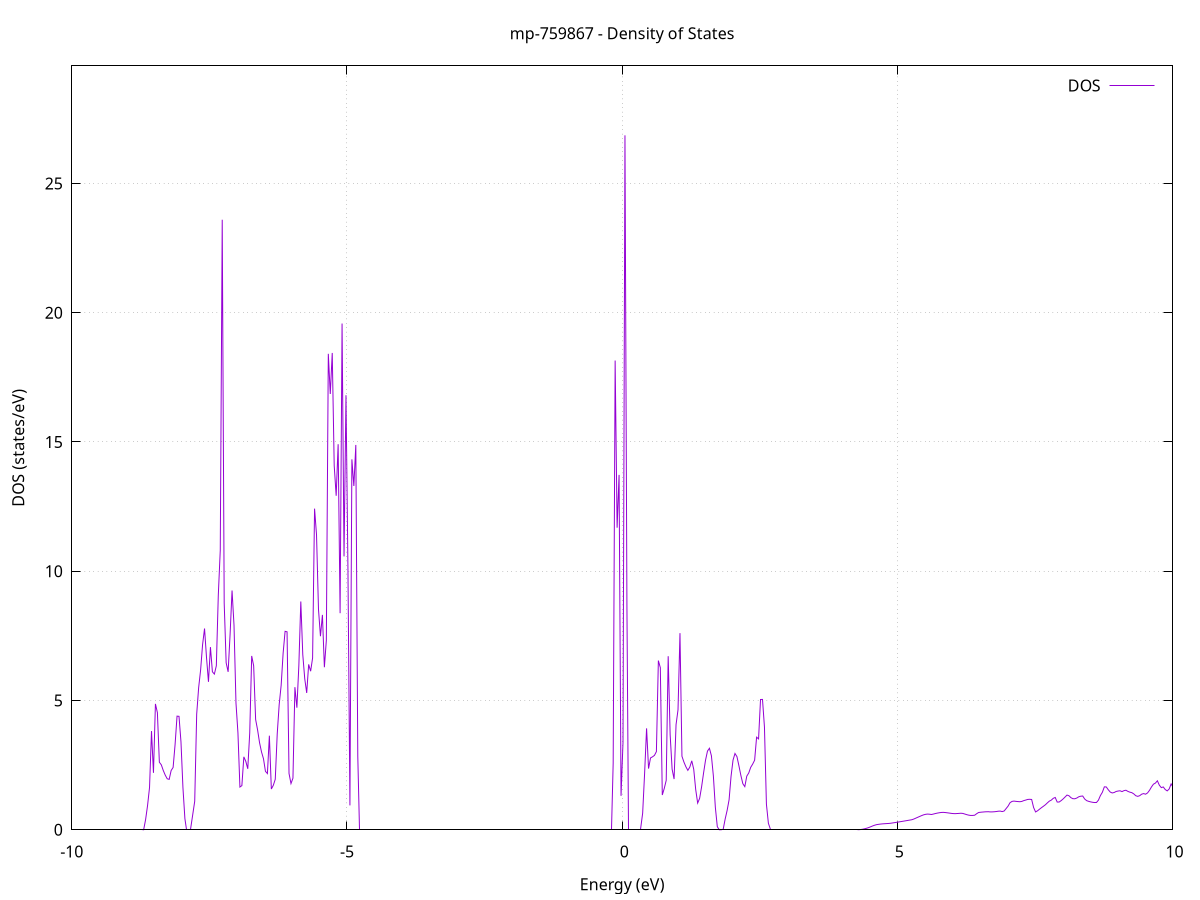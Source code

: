 set title 'mp-759867 - Density of States'
set xlabel 'Energy (eV)'
set ylabel 'DOS (states/eV)'
set grid
set xrange [-10:10]
set yrange [0:29.549]
set xzeroaxis lt -1
set terminal png size 800,600
set output 'mp-759867_dos_gnuplot.png'
plot '-' using 1:2 with lines title 'DOS'
-46.105100 0.000000
-46.069400 0.000000
-46.033700 0.000000
-45.998000 0.000000
-45.962300 0.000000
-45.926600 0.000000
-45.890900 0.000000
-45.855200 0.000000
-45.819500 0.000000
-45.783800 0.000000
-45.748100 0.000000
-45.712400 0.000000
-45.676700 0.000000
-45.641000 0.000000
-45.605300 0.000000
-45.569600 0.000000
-45.533900 0.000000
-45.498200 0.000000
-45.462500 0.000000
-45.426800 0.000000
-45.391100 0.000000
-45.355400 0.000000
-45.319800 0.000000
-45.284100 0.000000
-45.248400 0.000000
-45.212700 0.000000
-45.177000 0.000000
-45.141300 0.000000
-45.105600 0.000000
-45.069900 0.000000
-45.034200 0.000000
-44.998500 0.000000
-44.962800 0.000000
-44.927100 0.000000
-44.891400 0.000000
-44.855700 0.000000
-44.820000 0.000000
-44.784300 0.000000
-44.748600 0.000000
-44.712900 0.000000
-44.677200 0.000000
-44.641500 0.000000
-44.605800 0.000000
-44.570100 0.000000
-44.534400 0.000000
-44.498700 0.000000
-44.463000 0.000000
-44.427300 0.000000
-44.391600 0.000000
-44.355900 0.000000
-44.320200 0.000000
-44.284500 0.000000
-44.248800 0.000000
-44.213100 0.000000
-44.177400 0.000000
-44.141700 0.000000
-44.106100 0.000000
-44.070400 0.000000
-44.034700 0.000000
-43.999000 0.000000
-43.963300 0.000000
-43.927600 0.000000
-43.891900 0.000000
-43.856200 0.000000
-43.820500 0.000000
-43.784800 0.000000
-43.749100 0.000000
-43.713400 0.000000
-43.677700 0.000000
-43.642000 0.000000
-43.606300 0.000000
-43.570600 0.000000
-43.534900 0.000000
-43.499200 0.000000
-43.463500 0.000000
-43.427800 0.000000
-43.392100 0.000000
-43.356400 0.000000
-43.320700 0.000000
-43.285000 0.000000
-43.249300 0.000000
-43.213600 0.000000
-43.177900 0.000000
-43.142200 0.000000
-43.106500 0.000000
-43.070800 0.000000
-43.035100 0.000000
-42.999400 0.000000
-42.963700 0.000000
-42.928000 0.000000
-42.892300 0.000000
-42.856700 0.000000
-42.821000 0.000000
-42.785300 0.000000
-42.749600 0.000000
-42.713900 0.000000
-42.678200 0.000000
-42.642500 0.000000
-42.606800 0.000000
-42.571100 0.000000
-42.535400 0.000000
-42.499700 0.000000
-42.464000 0.000000
-42.428300 0.000000
-42.392600 0.000000
-42.356900 0.000000
-42.321200 0.000000
-42.285500 0.000000
-42.249800 0.000000
-42.214100 0.000000
-42.178400 0.000000
-42.142700 0.000000
-42.107000 0.000000
-42.071300 0.000000
-42.035600 0.000000
-41.999900 0.000000
-41.964200 0.000000
-41.928500 0.000000
-41.892800 0.000000
-41.857100 0.000000
-41.821400 0.000000
-41.785700 0.000000
-41.750000 0.000000
-41.714300 0.000000
-41.678600 0.000000
-41.642900 0.000000
-41.607300 0.000000
-41.571600 0.000000
-41.535900 0.000000
-41.500200 0.000000
-41.464500 0.000000
-41.428800 0.000000
-41.393100 0.000000
-41.357400 0.000000
-41.321700 0.000000
-41.286000 0.000000
-41.250300 0.000000
-41.214600 0.000000
-41.178900 0.000000
-41.143200 0.000000
-41.107500 0.000000
-41.071800 75.679500
-41.036100 0.000000
-41.000400 0.000000
-40.964700 0.000000
-40.929000 0.000000
-40.893300 0.000000
-40.857600 0.000000
-40.821900 0.000000
-40.786200 0.000000
-40.750500 0.000000
-40.714800 0.000000
-40.679100 0.000000
-40.643400 0.000000
-40.607700 0.000000
-40.572000 0.000000
-40.536300 0.000000
-40.500600 0.000000
-40.464900 0.000000
-40.429200 0.000000
-40.393500 0.000000
-40.357900 0.000000
-40.322200 0.000000
-40.286500 0.000000
-40.250800 0.000000
-40.215100 0.000000
-40.179400 0.000000
-40.143700 0.000000
-40.108000 0.000000
-40.072300 0.000000
-40.036600 0.000000
-40.000900 0.000000
-39.965200 0.000000
-39.929500 0.000000
-39.893800 0.000000
-39.858100 0.000000
-39.822400 0.000000
-39.786700 0.000000
-39.751000 0.000000
-39.715300 0.000000
-39.679600 0.000000
-39.643900 0.000000
-39.608200 0.000000
-39.572500 0.000000
-39.536800 0.000000
-39.501100 0.000000
-39.465400 0.000000
-39.429700 0.000000
-39.394000 0.000000
-39.358300 0.000000
-39.322600 0.000000
-39.286900 0.000000
-39.251200 0.000000
-39.215500 0.000000
-39.179800 0.000000
-39.144100 0.000000
-39.108500 0.000000
-39.072800 0.000000
-39.037100 0.000000
-39.001400 0.000000
-38.965700 0.000000
-38.930000 0.000000
-38.894300 0.000000
-38.858600 0.000000
-38.822900 0.000000
-38.787200 0.000000
-38.751500 0.000000
-38.715800 0.000000
-38.680100 0.000000
-38.644400 0.000000
-38.608700 0.000000
-38.573000 0.000000
-38.537300 0.000000
-38.501600 0.000000
-38.465900 0.000000
-38.430200 0.000000
-38.394500 0.000000
-38.358800 0.000000
-38.323100 0.000000
-38.287400 0.000000
-38.251700 0.000000
-38.216000 0.000000
-38.180300 0.000000
-38.144600 0.000000
-38.108900 0.000000
-38.073200 0.000000
-38.037500 0.000000
-38.001800 0.000000
-37.966100 0.000000
-37.930400 0.000000
-37.894700 0.000000
-37.859100 0.000000
-37.823400 0.000000
-37.787700 0.000000
-37.752000 0.000000
-37.716300 0.000000
-37.680600 0.000000
-37.644900 0.000000
-37.609200 0.000000
-37.573500 0.000000
-37.537800 0.000000
-37.502100 0.000000
-37.466400 0.000000
-37.430700 0.000000
-37.395000 0.000000
-37.359300 0.000000
-37.323600 0.000000
-37.287900 0.000000
-37.252200 0.000000
-37.216500 0.000000
-37.180800 0.000000
-37.145100 0.000000
-37.109400 0.000000
-37.073700 0.000000
-37.038000 0.000000
-37.002300 0.000000
-36.966600 0.000000
-36.930900 0.000000
-36.895200 0.000000
-36.859500 0.000000
-36.823800 0.000000
-36.788100 0.000000
-36.752400 0.000000
-36.716700 0.000000
-36.681000 0.000000
-36.645300 0.000000
-36.609700 0.000000
-36.574000 0.000000
-36.538300 0.000000
-36.502600 0.000000
-36.466900 0.000000
-36.431200 0.000000
-36.395500 0.000000
-36.359800 0.000000
-36.324100 0.000000
-36.288400 0.000000
-36.252700 0.000000
-36.217000 0.000000
-36.181300 0.000000
-36.145600 0.000000
-36.109900 0.000000
-36.074200 0.000000
-36.038500 0.000000
-36.002800 0.000000
-35.967100 0.000000
-35.931400 0.000000
-35.895700 0.000000
-35.860000 0.000000
-35.824300 0.000000
-35.788600 0.000000
-35.752900 0.000000
-35.717200 0.000000
-35.681500 0.000000
-35.645800 0.000000
-35.610100 0.000000
-35.574400 0.000000
-35.538700 0.000000
-35.503000 0.000000
-35.467300 0.000000
-35.431600 0.000000
-35.396000 0.000000
-35.360300 0.000000
-35.324600 0.000000
-35.288900 0.000000
-35.253200 0.000000
-35.217500 0.000000
-35.181800 0.000000
-35.146100 0.000000
-35.110400 0.000000
-35.074700 0.000000
-35.039000 0.000000
-35.003300 0.000000
-34.967600 0.000000
-34.931900 0.000000
-34.896200 0.000000
-34.860500 0.000000
-34.824800 0.000000
-34.789100 0.000000
-34.753400 0.000000
-34.717700 0.000000
-34.682000 0.000000
-34.646300 0.000000
-34.610600 0.000000
-34.574900 0.000000
-34.539200 0.000000
-34.503500 0.000000
-34.467800 0.000000
-34.432100 0.000000
-34.396400 0.000000
-34.360700 0.000000
-34.325000 0.000000
-34.289300 0.000000
-34.253600 0.000000
-34.217900 0.000000
-34.182200 0.000000
-34.146600 0.000000
-34.110900 0.000000
-34.075200 0.000000
-34.039500 0.000000
-34.003800 0.000000
-33.968100 0.000000
-33.932400 0.000000
-33.896700 0.000000
-33.861000 0.000000
-33.825300 0.000000
-33.789600 0.000000
-33.753900 0.000000
-33.718200 0.000000
-33.682500 0.000000
-33.646800 0.000000
-33.611100 0.000000
-33.575400 0.000000
-33.539700 0.000000
-33.504000 0.000000
-33.468300 0.000000
-33.432600 0.000000
-33.396900 0.000000
-33.361200 0.000000
-33.325500 0.000000
-33.289800 0.000000
-33.254100 0.000000
-33.218400 0.000000
-33.182700 0.000000
-33.147000 0.000000
-33.111300 0.000000
-33.075600 0.000000
-33.039900 0.000000
-33.004200 0.000000
-32.968500 0.000000
-32.932800 0.000000
-32.897200 0.000000
-32.861500 0.000000
-32.825800 0.000000
-32.790100 0.000000
-32.754400 0.000000
-32.718700 0.000000
-32.683000 0.000000
-32.647300 0.000000
-32.611600 0.000000
-32.575900 0.000000
-32.540200 0.000000
-32.504500 0.000000
-32.468800 0.000000
-32.433100 0.000000
-32.397400 0.000000
-32.361700 0.000000
-32.326000 0.000000
-32.290300 0.000000
-32.254600 0.000000
-32.218900 0.000000
-32.183200 0.000000
-32.147500 0.000000
-32.111800 0.000000
-32.076100 0.000000
-32.040400 0.000000
-32.004700 0.000000
-31.969000 0.000000
-31.933300 0.000000
-31.897600 0.000000
-31.861900 0.000000
-31.826200 0.000000
-31.790500 0.000000
-31.754800 0.000000
-31.719100 0.000000
-31.683400 0.000000
-31.647800 0.000000
-31.612100 0.000000
-31.576400 0.000000
-31.540700 0.000000
-31.505000 0.000000
-31.469300 0.000000
-31.433600 0.000000
-31.397900 0.000000
-31.362200 0.000000
-31.326500 0.000000
-31.290800 0.000000
-31.255100 0.000000
-31.219400 0.000000
-31.183700 0.000000
-31.148000 0.000000
-31.112300 0.000000
-31.076600 0.000000
-31.040900 0.000000
-31.005200 0.000000
-30.969500 0.000000
-30.933800 0.000000
-30.898100 0.000000
-30.862400 0.000000
-30.826700 0.000000
-30.791000 0.000000
-30.755300 0.000000
-30.719600 0.000000
-30.683900 0.000000
-30.648200 0.000000
-30.612500 0.000000
-30.576800 0.000000
-30.541100 0.000000
-30.505400 0.000000
-30.469700 0.000000
-30.434000 0.000000
-30.398400 0.000000
-30.362700 0.000000
-30.327000 0.000000
-30.291300 0.000000
-30.255600 0.000000
-30.219900 0.000000
-30.184200 0.000000
-30.148500 0.000000
-30.112800 0.000000
-30.077100 0.000000
-30.041400 0.000000
-30.005700 0.000000
-29.970000 0.000000
-29.934300 0.000000
-29.898600 0.000000
-29.862900 0.000000
-29.827200 0.000000
-29.791500 0.000000
-29.755800 0.000000
-29.720100 0.000000
-29.684400 0.000000
-29.648700 0.000000
-29.613000 0.000000
-29.577300 0.000000
-29.541600 0.000000
-29.505900 0.000000
-29.470200 0.000000
-29.434500 0.000000
-29.398800 0.000000
-29.363100 0.000000
-29.327400 0.000000
-29.291700 0.000000
-29.256000 0.000000
-29.220300 0.000000
-29.184600 0.000000
-29.149000 0.000000
-29.113300 0.000000
-29.077600 0.000000
-29.041900 0.000000
-29.006200 0.000000
-28.970500 0.000000
-28.934800 0.000000
-28.899100 0.000000
-28.863400 0.000000
-28.827700 0.000000
-28.792000 0.000000
-28.756300 0.000000
-28.720600 0.000000
-28.684900 0.000000
-28.649200 0.000000
-28.613500 0.000000
-28.577800 0.000000
-28.542100 0.000000
-28.506400 0.000000
-28.470700 0.000000
-28.435000 0.000000
-28.399300 0.000000
-28.363600 0.000000
-28.327900 0.000000
-28.292200 0.000000
-28.256500 0.000000
-28.220800 0.000000
-28.185100 0.000000
-28.149400 0.000000
-28.113700 0.000000
-28.078000 0.000000
-28.042300 0.000000
-28.006600 0.000000
-27.970900 0.000000
-27.935200 0.000000
-27.899600 0.000000
-27.863900 0.000000
-27.828200 0.000000
-27.792500 0.000000
-27.756800 0.000000
-27.721100 0.000000
-27.685400 0.000000
-27.649700 0.000000
-27.614000 0.000000
-27.578300 0.000000
-27.542600 0.000000
-27.506900 0.000000
-27.471200 0.000000
-27.435500 0.000000
-27.399800 0.000000
-27.364100 0.000000
-27.328400 0.000000
-27.292700 0.000000
-27.257000 0.000000
-27.221300 0.000000
-27.185600 0.000000
-27.149900 0.000000
-27.114200 0.000000
-27.078500 0.000000
-27.042800 0.000000
-27.007100 0.000000
-26.971400 0.000000
-26.935700 0.000000
-26.900000 0.000000
-26.864300 0.000000
-26.828600 0.000000
-26.792900 0.000000
-26.757200 0.000000
-26.721500 0.000000
-26.685900 0.000000
-26.650200 0.000000
-26.614500 0.000000
-26.578800 0.000000
-26.543100 0.000000
-26.507400 0.000000
-26.471700 0.000000
-26.436000 0.000000
-26.400300 0.000000
-26.364600 0.000000
-26.328900 0.000000
-26.293200 0.000000
-26.257500 0.000000
-26.221800 0.000000
-26.186100 0.000000
-26.150400 0.000000
-26.114700 0.000000
-26.079000 0.000000
-26.043300 0.000000
-26.007600 0.000000
-25.971900 0.000000
-25.936200 0.000000
-25.900500 0.000000
-25.864800 0.000000
-25.829100 0.000000
-25.793400 0.000000
-25.757700 0.000000
-25.722000 0.000000
-25.686300 0.000000
-25.650600 0.000000
-25.614900 0.000000
-25.579200 0.000000
-25.543500 0.000000
-25.507800 0.000000
-25.472100 0.000000
-25.436500 0.000000
-25.400800 0.000000
-25.365100 0.000000
-25.329400 0.000000
-25.293700 0.000000
-25.258000 0.169900
-25.222300 2.687400
-25.186600 3.166200
-25.150900 3.123900
-25.115200 3.929300
-25.079500 9.748700
-25.043800 12.872300
-25.008100 0.000000
-24.972400 3.630800
-24.936700 5.435300
-24.901000 3.663900
-24.865300 3.152200
-24.829600 2.715500
-24.793900 5.820400
-24.758200 0.316500
-24.722500 17.811100
-24.686800 18.142400
-24.651100 28.222800
-24.615400 3.215300
-24.579700 26.381300
-24.544000 0.000000
-24.508300 0.000000
-24.472600 0.000000
-24.436900 0.000000
-24.401200 0.000000
-24.365500 0.000000
-24.329800 0.000000
-24.294100 0.000000
-24.258400 0.000000
-24.222700 0.000000
-24.187100 0.000000
-24.151400 0.000000
-24.115700 8.379800
-24.080000 15.981100
-24.044300 29.181400
-24.008600 0.000000
-23.972900 0.000000
-23.937200 0.000000
-23.901500 0.000000
-23.865800 0.000000
-23.830100 0.000000
-23.794400 0.000000
-23.758700 0.000000
-23.723000 0.000000
-23.687300 0.000000
-23.651600 0.000000
-23.615900 0.000000
-23.580200 0.000000
-23.544500 0.000000
-23.508800 0.000000
-23.473100 0.000000
-23.437400 0.000000
-23.401700 0.000000
-23.366000 0.000000
-23.330300 0.000000
-23.294600 0.000000
-23.258900 0.000000
-23.223200 0.000000
-23.187500 0.000000
-23.151800 0.000000
-23.116100 0.000000
-23.080400 0.000000
-23.044700 0.000000
-23.009000 0.000000
-22.973300 0.000000
-22.937700 0.000000
-22.902000 0.000000
-22.866300 0.000000
-22.830600 0.000000
-22.794900 0.000000
-22.759200 0.000000
-22.723500 0.000000
-22.687800 0.000000
-22.652100 0.000000
-22.616400 0.000000
-22.580700 0.000000
-22.545000 0.000000
-22.509300 0.000000
-22.473600 0.000000
-22.437900 0.000000
-22.402200 0.000000
-22.366500 0.000000
-22.330800 0.000000
-22.295100 0.000000
-22.259400 0.000000
-22.223700 0.000000
-22.188000 0.000000
-22.152300 0.000000
-22.116600 0.000000
-22.080900 0.000000
-22.045200 0.000000
-22.009500 0.000000
-21.973800 0.000000
-21.938100 0.000000
-21.902400 0.000000
-21.866700 0.000000
-21.831000 0.000000
-21.795300 0.000000
-21.759600 0.000000
-21.723900 0.000000
-21.688300 0.000000
-21.652600 0.000000
-21.616900 0.000000
-21.581200 0.000000
-21.545500 0.000000
-21.509800 0.000000
-21.474100 0.000000
-21.438400 0.000000
-21.402700 0.000000
-21.367000 0.000000
-21.331300 0.000000
-21.295600 0.000000
-21.259900 0.000000
-21.224200 0.000000
-21.188500 0.000000
-21.152800 0.000000
-21.117100 0.000000
-21.081400 0.000000
-21.045700 0.000000
-21.010000 0.000000
-20.974300 0.000000
-20.938600 0.000000
-20.902900 0.000000
-20.867200 0.000000
-20.831500 0.000000
-20.795800 0.000000
-20.760100 0.000000
-20.724400 0.000000
-20.688700 0.000000
-20.653000 0.000000
-20.617300 0.000000
-20.581600 0.000000
-20.545900 0.000000
-20.510200 0.000000
-20.474500 0.000000
-20.438900 0.000000
-20.403200 0.000000
-20.367500 0.000000
-20.331800 0.000000
-20.296100 0.000000
-20.260400 0.000000
-20.224700 0.000000
-20.189000 0.000000
-20.153300 0.000000
-20.117600 0.000000
-20.081900 0.000000
-20.046200 0.000000
-20.010500 0.000000
-19.974800 0.000000
-19.939100 0.000000
-19.903400 0.000000
-19.867700 0.000000
-19.832000 0.000000
-19.796300 0.000000
-19.760600 0.000000
-19.724900 0.000000
-19.689200 0.000000
-19.653500 0.000000
-19.617800 0.000000
-19.582100 0.000000
-19.546400 0.000000
-19.510700 0.000000
-19.475000 0.000000
-19.439300 0.000000
-19.403600 0.000000
-19.367900 0.000000
-19.332200 0.000000
-19.296500 0.000000
-19.260800 0.000000
-19.225100 0.000000
-19.189500 0.000000
-19.153800 0.000000
-19.118100 0.000000
-19.082400 0.000000
-19.046700 0.000000
-19.011000 0.000000
-18.975300 0.000000
-18.939600 0.000000
-18.903900 0.000000
-18.868200 0.000000
-18.832500 0.000000
-18.796800 0.000000
-18.761100 0.000000
-18.725400 0.000000
-18.689700 0.000000
-18.654000 0.000000
-18.618300 0.000000
-18.582600 0.000000
-18.546900 0.000000
-18.511200 0.000000
-18.475500 0.000000
-18.439800 0.000000
-18.404100 0.000000
-18.368400 0.000000
-18.332700 0.000000
-18.297000 0.000000
-18.261300 0.000000
-18.225600 0.000000
-18.189900 0.000000
-18.154200 0.000000
-18.118500 0.000000
-18.082800 0.000000
-18.047100 0.000000
-18.011400 0.000000
-17.975800 0.000000
-17.940100 0.000000
-17.904400 0.000000
-17.868700 0.000000
-17.833000 0.000000
-17.797300 0.000000
-17.761600 0.000000
-17.725900 0.000000
-17.690200 0.000000
-17.654500 0.000000
-17.618800 0.000000
-17.583100 0.000000
-17.547400 0.000000
-17.511700 0.000000
-17.476000 0.000000
-17.440300 0.000000
-17.404600 0.000000
-17.368900 0.000000
-17.333200 0.000000
-17.297500 0.000000
-17.261800 0.000000
-17.226100 0.000000
-17.190400 0.000000
-17.154700 0.000000
-17.119000 0.000000
-17.083300 0.000000
-17.047600 0.000000
-17.011900 0.000000
-16.976200 0.000000
-16.940500 0.000000
-16.904800 0.000000
-16.869100 0.000000
-16.833400 0.000000
-16.797700 0.000000
-16.762000 0.000000
-16.726400 0.000000
-16.690700 0.000000
-16.655000 0.000000
-16.619300 0.000000
-16.583600 0.000000
-16.547900 0.000000
-16.512200 0.000000
-16.476500 0.000000
-16.440800 0.000000
-16.405100 0.000000
-16.369400 0.000000
-16.333700 0.000000
-16.298000 0.000000
-16.262300 0.000000
-16.226600 0.000000
-16.190900 0.000000
-16.155200 0.000000
-16.119500 0.000000
-16.083800 0.000000
-16.048100 0.000000
-16.012400 0.000000
-15.976700 0.000000
-15.941000 0.000000
-15.905300 0.000000
-15.869600 0.000000
-15.833900 0.000000
-15.798200 0.000000
-15.762500 0.000000
-15.726800 0.000000
-15.691100 0.000000
-15.655400 0.000000
-15.619700 0.000000
-15.584000 0.000000
-15.548300 0.000000
-15.512600 0.000000
-15.477000 0.000000
-15.441300 0.000000
-15.405600 0.000000
-15.369900 0.000000
-15.334200 0.000000
-15.298500 0.000000
-15.262800 0.000000
-15.227100 0.000000
-15.191400 0.000000
-15.155700 0.000000
-15.120000 0.000000
-15.084300 0.000000
-15.048600 0.000000
-15.012900 0.000000
-14.977200 0.000000
-14.941500 0.000000
-14.905800 0.000000
-14.870100 0.000000
-14.834400 0.000000
-14.798700 0.000000
-14.763000 0.000000
-14.727300 0.000000
-14.691600 0.000000
-14.655900 0.000000
-14.620200 0.000000
-14.584500 0.000000
-14.548800 0.000000
-14.513100 0.000000
-14.477400 0.000000
-14.441700 0.000000
-14.406000 0.000000
-14.370300 0.000000
-14.334600 0.000000
-14.298900 0.000000
-14.263200 0.000000
-14.227600 0.000000
-14.191900 0.000000
-14.156200 0.000000
-14.120500 0.000000
-14.084800 0.000000
-14.049100 0.000000
-14.013400 0.000000
-13.977700 0.000000
-13.942000 0.000000
-13.906300 0.000000
-13.870600 0.000000
-13.834900 0.000000
-13.799200 0.000000
-13.763500 0.000000
-13.727800 0.000000
-13.692100 0.000000
-13.656400 0.000000
-13.620700 0.000000
-13.585000 0.000000
-13.549300 0.000000
-13.513600 0.000000
-13.477900 0.000000
-13.442200 0.000000
-13.406500 0.000000
-13.370800 0.000000
-13.335100 0.000000
-13.299400 0.000000
-13.263700 0.000000
-13.228000 0.000000
-13.192300 0.000000
-13.156600 0.000000
-13.120900 0.000000
-13.085200 0.000000
-13.049500 0.000000
-13.013800 0.000000
-12.978200 0.000000
-12.942500 0.000000
-12.906800 0.000000
-12.871100 0.000000
-12.835400 0.000000
-12.799700 0.000000
-12.764000 0.000000
-12.728300 0.000000
-12.692600 0.000000
-12.656900 0.000000
-12.621200 0.000000
-12.585500 0.000000
-12.549800 0.000000
-12.514100 0.000000
-12.478400 0.000000
-12.442700 0.000000
-12.407000 0.000000
-12.371300 0.000000
-12.335600 0.000000
-12.299900 0.000000
-12.264200 0.000000
-12.228500 0.000000
-12.192800 0.000000
-12.157100 0.000000
-12.121400 0.000000
-12.085700 0.000000
-12.050000 0.000000
-12.014300 0.000000
-11.978600 0.000000
-11.942900 0.000000
-11.907200 0.000000
-11.871500 0.000000
-11.835800 0.000000
-11.800100 0.000000
-11.764400 0.000000
-11.728800 0.000000
-11.693100 0.000000
-11.657400 0.000000
-11.621700 0.000000
-11.586000 0.000000
-11.550300 0.000000
-11.514600 0.000000
-11.478900 0.000000
-11.443200 0.000000
-11.407500 0.000000
-11.371800 0.000000
-11.336100 0.000000
-11.300400 0.000000
-11.264700 0.000000
-11.229000 0.000000
-11.193300 0.000000
-11.157600 0.000000
-11.121900 0.000000
-11.086200 0.000000
-11.050500 0.000000
-11.014800 0.000000
-10.979100 0.000000
-10.943400 0.000000
-10.907700 0.000000
-10.872000 0.000000
-10.836300 0.000000
-10.800600 0.000000
-10.764900 0.000000
-10.729200 0.000000
-10.693500 0.000000
-10.657800 0.000000
-10.622100 0.000000
-10.586400 0.000000
-10.550700 0.000000
-10.515000 0.000000
-10.479400 0.000000
-10.443700 0.000000
-10.408000 0.000000
-10.372300 0.000000
-10.336600 0.000000
-10.300900 0.000000
-10.265200 0.000000
-10.229500 0.000000
-10.193800 0.000000
-10.158100 0.000000
-10.122400 0.000000
-10.086700 0.000000
-10.051000 0.000000
-10.015300 0.000000
-9.979600 0.000000
-9.943900 0.000000
-9.908200 0.000000
-9.872500 0.000000
-9.836800 0.000000
-9.801100 0.000000
-9.765400 0.000000
-9.729700 0.000000
-9.694000 0.000000
-9.658300 0.000000
-9.622600 0.000000
-9.586900 0.000000
-9.551200 0.000000
-9.515500 0.000000
-9.479800 0.000000
-9.444100 0.000000
-9.408400 0.000000
-9.372700 0.000000
-9.337000 0.000000
-9.301300 0.000000
-9.265600 0.000000
-9.230000 0.000000
-9.194300 0.000000
-9.158600 0.000000
-9.122900 0.000000
-9.087200 0.000000
-9.051500 0.000000
-9.015800 0.000000
-8.980100 0.000000
-8.944400 0.000000
-8.908700 0.000000
-8.873000 0.000000
-8.837300 0.000000
-8.801600 0.000000
-8.765900 0.000000
-8.730200 0.000000
-8.694500 0.000300
-8.658800 0.395700
-8.623100 0.943100
-8.587400 1.638400
-8.551700 3.818700
-8.516000 2.201000
-8.480300 4.869200
-8.444600 4.530800
-8.408900 2.612700
-8.373200 2.512000
-8.337500 2.292300
-8.301800 2.112400
-8.266100 1.972400
-8.230400 1.950000
-8.194700 2.292800
-8.159000 2.410400
-8.123300 3.294000
-8.087600 4.395800
-8.051900 4.388800
-8.016300 3.405000
-7.980600 1.634200
-7.944900 0.429900
-7.909200 0.000000
-7.873500 0.000000
-7.837800 0.000000
-7.802100 0.591300
-7.766400 1.103000
-7.730700 4.471000
-7.695000 5.497600
-7.659300 6.180100
-7.623600 7.159000
-7.587900 7.785000
-7.552200 6.665000
-7.516500 5.722400
-7.480800 7.065900
-7.445100 6.111500
-7.409400 6.022300
-7.373700 6.343700
-7.338000 9.071400
-7.302300 10.807400
-7.266600 23.596600
-7.230900 8.771100
-7.195200 6.459200
-7.159500 6.108300
-7.123800 7.550000
-7.088100 9.257000
-7.052400 7.910000
-7.016700 4.901500
-6.981000 3.746400
-6.945300 1.653200
-6.909600 1.708000
-6.873900 2.821200
-6.838200 2.646100
-6.802500 2.358900
-6.766900 3.746500
-6.731200 6.724700
-6.695500 6.342700
-6.659800 4.266700
-6.624100 3.862300
-6.588400 3.368000
-6.552700 3.010000
-6.517000 2.747900
-6.481300 2.260800
-6.445600 2.174500
-6.409900 3.640600
-6.374200 1.576200
-6.338500 1.718700
-6.302800 1.955200
-6.267100 3.713300
-6.231400 4.849300
-6.195700 5.590800
-6.160000 6.831100
-6.124300 7.676500
-6.088600 7.657700
-6.052900 2.179400
-6.017200 1.787000
-5.981500 1.996700
-5.945800 5.516700
-5.910100 4.722200
-5.874400 6.350600
-5.838700 8.831400
-5.803000 6.776400
-5.767300 5.842400
-5.731600 5.293400
-5.695900 6.397500
-5.660200 6.133500
-5.624500 6.645000
-5.588800 12.422800
-5.553100 11.408200
-5.517500 8.526700
-5.481800 7.487200
-5.446100 8.311000
-5.410400 6.287300
-5.374700 7.330500
-5.339000 18.411000
-5.303300 16.857500
-5.267600 18.443900
-5.231900 14.088200
-5.196200 12.918700
-5.160500 14.914600
-5.124800 8.377300
-5.089100 19.581600
-5.053400 10.573900
-5.017700 16.809100
-4.982000 10.062300
-4.946300 0.944100
-4.910600 14.327800
-4.874900 13.298300
-4.839200 14.885800
-4.803500 2.842400
-4.767800 0.000000
-4.732100 0.000000
-4.696400 0.000000
-4.660700 0.000000
-4.625000 0.000000
-4.589300 0.000000
-4.553600 0.000000
-4.517900 0.000000
-4.482200 0.000000
-4.446500 0.000000
-4.410800 0.000000
-4.375100 0.000000
-4.339400 0.000000
-4.303700 0.000000
-4.268100 0.000000
-4.232400 0.000000
-4.196700 0.000000
-4.161000 0.000000
-4.125300 0.000000
-4.089600 0.000000
-4.053900 0.000000
-4.018200 0.000000
-3.982500 0.000000
-3.946800 0.000000
-3.911100 0.000000
-3.875400 0.000000
-3.839700 0.000000
-3.804000 0.000000
-3.768300 0.000000
-3.732600 0.000000
-3.696900 0.000000
-3.661200 0.000000
-3.625500 0.000000
-3.589800 0.000000
-3.554100 0.000000
-3.518400 0.000000
-3.482700 0.000000
-3.447000 0.000000
-3.411300 0.000000
-3.375600 0.000000
-3.339900 0.000000
-3.304200 0.000000
-3.268500 0.000000
-3.232800 0.000000
-3.197100 0.000000
-3.161400 0.000000
-3.125700 0.000000
-3.090000 0.000000
-3.054300 0.000000
-3.018700 0.000000
-2.983000 0.000000
-2.947300 0.000000
-2.911600 0.000000
-2.875900 0.000000
-2.840200 0.000000
-2.804500 0.000000
-2.768800 0.000000
-2.733100 0.000000
-2.697400 0.000000
-2.661700 0.000000
-2.626000 0.000000
-2.590300 0.000000
-2.554600 0.000000
-2.518900 0.000000
-2.483200 0.000000
-2.447500 0.000000
-2.411800 0.000000
-2.376100 0.000000
-2.340400 0.000000
-2.304700 0.000000
-2.269000 0.000000
-2.233300 0.000000
-2.197600 0.000000
-2.161900 0.000000
-2.126200 0.000000
-2.090500 0.000000
-2.054800 0.000000
-2.019100 0.000000
-1.983400 0.000000
-1.947700 0.000000
-1.912000 0.000000
-1.876300 0.000000
-1.840600 0.000000
-1.804900 0.000000
-1.769300 0.000000
-1.733600 0.000000
-1.697900 0.000000
-1.662200 0.000000
-1.626500 0.000000
-1.590800 0.000000
-1.555100 0.000000
-1.519400 0.000000
-1.483700 0.000000
-1.448000 0.000000
-1.412300 0.000000
-1.376600 0.000000
-1.340900 0.000000
-1.305200 0.000000
-1.269500 0.000000
-1.233800 0.000000
-1.198100 0.000000
-1.162400 0.000000
-1.126700 0.000000
-1.091000 0.000000
-1.055300 0.000000
-1.019600 0.000000
-0.983900 0.000000
-0.948200 0.000000
-0.912500 0.000000
-0.876800 0.000000
-0.841100 0.000000
-0.805400 0.000000
-0.769700 0.000000
-0.734000 0.000000
-0.698300 0.000000
-0.662600 0.000000
-0.626900 0.000000
-0.591200 0.000000
-0.555500 0.000000
-0.519900 0.000000
-0.484200 0.000000
-0.448500 0.000000
-0.412800 0.000000
-0.377100 0.000000
-0.341400 0.000000
-0.305700 0.000000
-0.270000 0.000000
-0.234300 0.000000
-0.198600 0.000000
-0.162900 2.578500
-0.127200 18.150800
-0.091500 11.683600
-0.055800 13.728600
-0.020100 1.313200
0.015600 3.383200
0.051300 26.862900
0.087000 8.622100
0.122700 0.000000
0.158400 0.000000
0.194100 0.000000
0.229800 0.000000
0.265500 0.000000
0.301200 0.000000
0.336900 0.000000
0.372600 0.639000
0.408300 2.188100
0.444000 3.923800
0.479700 2.366800
0.515400 2.778500
0.551100 2.821500
0.586800 2.877300
0.622500 3.025000
0.658200 6.544900
0.693800 6.270600
0.729500 1.345400
0.765200 1.598300
0.800900 1.912600
0.836600 6.715000
0.872300 3.673300
0.908000 2.343200
0.943700 1.962400
0.979400 4.068200
1.015100 4.638300
1.050800 7.605000
1.086500 2.844600
1.122200 2.620500
1.157900 2.438400
1.193600 2.298600
1.229300 2.424100
1.265000 2.667900
1.300700 2.341200
1.336400 1.559000
1.372100 1.032900
1.407800 1.213800
1.443500 1.658900
1.479200 2.191500
1.514900 2.689000
1.550600 3.045200
1.586300 3.153100
1.622000 2.860900
1.657700 2.079400
1.693400 0.869400
1.729100 0.118300
1.764800 0.000100
1.800500 0.000000
1.836200 0.020500
1.871900 0.416800
1.907600 0.749300
1.943200 1.161000
1.978900 2.068400
2.014600 2.693000
2.050300 2.951200
2.086000 2.829400
2.121700 2.477100
2.157400 2.101400
2.193100 1.781900
2.228800 1.668700
2.264500 2.074100
2.300200 2.196500
2.335900 2.414600
2.371600 2.540000
2.407300 2.692000
2.443000 3.582200
2.478700 3.515600
2.514400 5.039100
2.550100 5.042400
2.585800 3.973700
2.621500 0.989800
2.657200 0.252200
2.692900 0.000000
2.728600 0.000000
2.764300 0.000000
2.800000 0.000000
2.835700 0.000000
2.871400 0.000000
2.907100 0.000000
2.942800 0.000000
2.978500 0.000000
3.014200 0.000000
3.049900 0.000000
3.085600 0.000000
3.121300 0.000000
3.157000 0.000000
3.192600 0.000000
3.228300 0.000000
3.264000 0.000000
3.299700 0.000000
3.335400 0.000000
3.371100 0.000000
3.406800 0.000000
3.442500 0.000000
3.478200 0.000000
3.513900 0.000000
3.549600 0.000000
3.585300 0.000000
3.621000 0.000000
3.656700 0.000000
3.692400 0.000000
3.728100 0.000000
3.763800 0.000000
3.799500 0.000000
3.835200 0.000000
3.870900 0.000000
3.906600 0.000000
3.942300 0.000000
3.978000 0.000000
4.013700 0.000000
4.049400 0.000000
4.085100 0.000000
4.120800 0.000000
4.156500 0.000000
4.192200 0.000000
4.227900 0.000000
4.263600 0.000000
4.299300 0.002800
4.335000 0.010100
4.370700 0.021900
4.406400 0.038300
4.442000 0.059100
4.477700 0.084400
4.513400 0.114200
4.549100 0.146300
4.584800 0.174400
4.620500 0.197400
4.656200 0.209900
4.691900 0.220100
4.727600 0.228000
4.763300 0.233700
4.799000 0.238600
4.834700 0.243500
4.870400 0.250300
4.906100 0.261400
4.941800 0.273400
4.977500 0.285600
5.013200 0.298000
5.048900 0.310600
5.084600 0.323300
5.120300 0.336300
5.156000 0.349300
5.191700 0.362400
5.227400 0.375400
5.263100 0.388400
5.298800 0.414400
5.334500 0.448600
5.370200 0.482100
5.405900 0.515200
5.441600 0.548500
5.477300 0.577800
5.513000 0.597700
5.548700 0.607700
5.584400 0.601700
5.620100 0.590500
5.655800 0.608500
5.691400 0.628100
5.727100 0.644800
5.762800 0.658600
5.798500 0.669400
5.834200 0.673700
5.869900 0.667000
5.905600 0.657600
5.941300 0.646700
5.977000 0.635600
6.012700 0.627100
6.048400 0.623200
6.084100 0.628300
6.119800 0.633000
6.155500 0.639700
6.191200 0.631800
6.226900 0.608300
6.262600 0.584000
6.298300 0.565400
6.334000 0.554200
6.369700 0.555300
6.405400 0.563100
6.441100 0.620700
6.476800 0.668200
6.512500 0.678100
6.548200 0.685400
6.583900 0.692000
6.619600 0.697600
6.655300 0.698000
6.691000 0.690000
6.726700 0.692300
6.762400 0.697200
6.798100 0.705800
6.833800 0.718100
6.869500 0.722700
6.905200 0.703900
6.940800 0.725800
6.976500 0.819300
7.012200 0.914700
7.047900 1.046800
7.083600 1.096700
7.119300 1.109500
7.155000 1.099100
7.190700 1.090900
7.226400 1.085100
7.262100 1.097000
7.297800 1.128400
7.333500 1.149400
7.369200 1.174000
7.404900 1.178900
7.440600 1.172600
7.476300 0.861200
7.512000 0.689900
7.547700 0.734000
7.583400 0.795600
7.619100 0.854800
7.654800 0.909700
7.690500 0.967500
7.726200 1.039800
7.761900 1.107600
7.797600 1.146700
7.833300 1.216600
7.869000 1.250000
7.904700 1.073200
7.940400 1.073800
7.976100 1.126000
8.011800 1.191600
8.047500 1.265600
8.083200 1.342300
8.118900 1.316100
8.154600 1.241900
8.190200 1.201800
8.225900 1.199900
8.261600 1.228800
8.297300 1.276500
8.333000 1.298800
8.368700 1.306100
8.404400 1.189900
8.440100 1.127400
8.475800 1.099800
8.511500 1.079200
8.547200 1.063400
8.582900 1.053600
8.618600 1.055100
8.654300 1.146500
8.690000 1.322900
8.725700 1.449900
8.761400 1.660000
8.797100 1.656200
8.832800 1.548100
8.868500 1.459700
8.904200 1.424200
8.939900 1.441400
8.975600 1.481700
9.011300 1.498600
9.047000 1.508000
9.082700 1.477100
9.118400 1.514200
9.154100 1.529200
9.189800 1.484600
9.225500 1.455000
9.261200 1.435300
9.296900 1.387400
9.332600 1.317500
9.368300 1.292400
9.403900 1.318800
9.439600 1.376900
9.475300 1.399900
9.511000 1.376200
9.546700 1.425800
9.582400 1.527000
9.618100 1.656300
9.653800 1.763500
9.689500 1.806000
9.725200 1.894500
9.760900 1.725300
9.796600 1.630800
9.832300 1.656600
9.868000 1.556700
9.903700 1.504100
9.939400 1.577900
9.975100 1.774300
10.010800 1.641300
10.046500 1.578200
10.082200 1.545200
10.117900 1.505600
10.153600 1.485500
10.189300 1.515600
10.225000 1.610200
10.260700 1.710100
10.296400 1.766300
10.332100 1.837100
10.367800 1.899500
10.403500 1.954500
10.439200 2.076200
10.474900 2.199200
10.510600 2.134000
10.546300 2.101000
10.582000 1.937100
10.617700 1.724500
10.653300 1.569100
10.689000 1.528100
10.724700 1.513000
10.760400 1.528900
10.796100 1.605500
10.831800 1.688600
10.867500 1.759000
10.903200 1.659800
10.938900 1.545700
10.974600 1.465700
11.010300 1.402300
11.046000 1.386800
11.081700 1.408500
11.117400 1.517400
11.153100 1.687000
11.188800 1.832100
11.224500 2.192000
11.260200 2.665600
11.295900 2.911600
11.331600 2.660800
11.367300 2.074400
11.403000 1.613000
11.438700 1.377400
11.474400 1.288900
11.510100 1.281700
11.545800 1.573900
11.581500 1.626000
11.617200 1.802400
11.652900 1.895300
11.688600 1.978900
11.724300 2.143300
11.760000 2.287600
11.795700 2.369300
11.831400 2.390400
11.867100 2.404400
11.902700 2.408600
11.938400 2.433100
11.974100 2.520100
12.009800 3.340400
12.045500 2.704700
12.081200 2.274000
12.116900 1.961600
12.152600 1.874000
12.188300 1.832400
12.224000 1.798500
12.259700 1.762000
12.295400 1.758200
12.331100 1.812200
12.366800 1.878100
12.402500 1.925800
12.438200 1.964800
12.473900 1.999400
12.509600 2.011400
12.545300 2.070900
12.581000 1.948600
12.616700 2.092100
12.652400 2.065300
12.688100 1.983100
12.723800 1.855100
12.759500 1.710300
12.795200 1.602900
12.830900 1.619700
12.866600 1.719900
12.902300 2.049700
12.938000 2.596800
12.973700 2.963000
13.009400 2.875700
13.045100 2.756300
13.080800 2.654000
13.116500 2.523500
13.152100 2.394600
13.187800 2.535400
13.223500 2.564700
13.259200 2.763000
13.294900 3.082900
13.330600 3.678600
13.366300 4.100700
13.402000 3.786200
13.437700 3.206600
13.473400 2.798700
13.509100 2.449700
13.544800 2.139300
13.580500 1.861900
13.616200 1.650500
13.651900 2.147100
13.687600 2.746300
13.723300 2.743600
13.759000 2.876100
13.794700 3.019100
13.830400 3.390200
13.866100 2.885500
13.901800 2.655200
13.937500 2.541200
13.973200 2.455300
14.008900 2.313100
14.044600 2.508400
14.080300 2.460400
14.116000 2.562600
14.151700 2.868800
14.187400 3.704200
14.223100 3.885600
14.258800 3.743400
14.294500 3.466800
14.330200 2.909800
14.365900 2.561400
14.401500 2.422000
14.437200 2.373300
14.472900 2.241600
14.508600 2.093700
14.544300 2.186300
14.580000 2.456800
14.615700 3.101000
14.651400 2.922500
14.687100 2.478800
14.722800 2.349200
14.758500 2.319700
14.794200 2.305500
14.829900 2.365300
14.865600 2.545500
14.901300 2.359100
14.937000 2.424000
14.972700 2.606500
15.008400 2.755900
15.044100 2.627500
15.079800 2.471600
15.115500 2.254700
15.151200 2.197800
15.186900 2.189100
15.222600 1.880700
15.258300 1.924400
15.294000 1.987900
15.329700 2.056700
15.365400 2.075700
15.401100 2.076100
15.436800 2.130100
15.472500 2.349100
15.508200 2.659200
15.543900 3.406600
15.579600 3.478900
15.615300 3.796600
15.650900 3.543700
15.686600 3.102700
15.722300 2.774800
15.758000 2.698500
15.793700 2.745500
15.829400 2.862100
15.865100 2.814700
15.900800 2.829100
15.936500 2.928000
15.972200 3.142600
16.007900 3.212000
16.043600 3.324400
16.079300 3.048700
16.115000 2.646000
16.150700 2.296400
16.186400 2.146500
16.222100 2.116000
16.257800 2.133900
16.293500 2.141300
16.329200 2.152700
16.364900 2.169000
16.400600 2.170400
16.436300 2.156000
16.472000 2.209400
16.507700 2.203400
16.543400 2.223800
16.579100 2.449800
16.614800 2.811700
16.650500 2.393900
16.686200 2.254900
16.721900 1.971900
16.757600 2.114900
16.793300 2.216500
16.829000 2.401000
16.864700 2.320800
16.900300 2.114800
16.936000 2.070800
16.971700 2.224300
17.007400 2.689600
17.043100 2.762600
17.078800 3.182000
17.114500 2.718300
17.150200 2.421500
17.185900 2.081900
17.221600 2.180200
17.257300 2.715400
17.293000 2.944500
17.328700 2.213300
17.364400 2.034300
17.400100 1.936900
17.435800 1.946100
17.471500 1.932500
17.507200 2.062500
17.542900 2.290300
17.578600 2.859400
17.614300 3.328600
17.650000 3.412700
17.685700 3.231400
17.721400 2.199700
17.757100 1.953300
17.792800 2.220200
17.828500 2.774700
17.864200 3.433600
17.899900 3.211200
17.935600 2.720900
17.971300 2.122400
18.007000 1.543700
18.042700 1.374700
18.078400 1.171900
18.114000 1.076600
18.149700 1.088600
18.185400 1.627000
18.221100 2.099600
18.256800 2.752500
18.292500 2.770400
18.328200 3.146600
18.363900 2.691600
18.399600 2.455600
18.435300 2.217300
18.471000 1.966400
18.506700 1.799700
18.542400 1.868700
18.578100 1.849400
18.613800 2.015600
18.649500 1.842000
18.685200 2.080300
18.720900 2.315800
18.756600 2.544600
18.792300 2.706300
18.828000 2.734200
18.863700 2.354200
18.899400 2.076500
18.935100 1.906700
18.970800 1.712900
19.006500 1.594900
19.042200 1.635100
19.077900 2.002200
19.113600 2.567800
19.149300 2.750700
19.185000 2.803800
19.220700 3.058400
19.256400 3.276300
19.292100 3.302100
19.327800 3.530300
19.363400 3.431700
19.399100 3.126100
19.434800 3.009300
19.470500 2.977800
19.506200 2.907700
19.541900 2.794300
19.577600 2.656900
19.613300 2.631200
19.649000 2.689100
19.684700 2.829900
19.720400 3.067700
19.756100 3.007700
19.791800 3.102900
19.827500 3.032700
19.863200 2.841800
19.898900 2.821500
19.934600 2.981200
19.970300 3.262300
20.006000 3.196400
20.041700 3.405600
20.077400 3.832400
20.113100 4.161800
20.148800 4.458300
20.184500 3.833600
20.220200 3.368800
20.255900 2.959800
20.291600 2.759400
20.327300 3.049200
20.363000 2.828000
20.398700 2.495500
20.434400 2.296600
20.470100 2.110100
20.505800 2.329600
20.541500 2.641100
20.577200 2.646500
20.612800 2.580700
20.648500 2.670900
20.684200 2.955000
20.719900 2.948500
20.755600 2.730100
20.791300 2.422100
20.827000 2.154400
20.862700 1.928100
20.898400 1.675500
20.934100 1.446900
20.969800 1.269900
21.005500 1.143700
21.041200 1.007500
21.076900 0.936200
21.112600 0.896200
21.148300 0.862100
21.184000 0.832900
21.219700 0.760300
21.255400 0.678500
21.291100 0.605400
21.326800 0.551200
21.362500 0.510600
21.398200 0.433100
21.433900 0.391600
21.469600 0.364500
21.505300 0.347400
21.541000 0.339600
21.576700 0.327100
21.612400 0.298900
21.648100 0.275000
21.683800 0.254600
21.719500 0.233700
21.755200 0.211800
21.790900 0.186400
21.826600 0.147000
21.862200 0.106300
21.897900 0.071400
21.933600 0.042400
21.969300 0.019100
22.005000 0.001800
22.040700 0.000000
22.076400 0.000000
22.112100 0.000000
22.147800 0.000000
22.183500 0.000000
22.219200 0.000000
22.254900 0.000000
22.290600 0.000000
22.326300 0.000000
22.362000 0.000000
22.397700 0.000000
22.433400 0.000000
22.469100 0.000000
22.504800 0.000000
22.540500 0.000000
22.576200 0.000000
22.611900 0.000000
22.647600 0.000000
22.683300 0.000000
22.719000 0.000000
22.754700 0.000000
22.790400 0.000000
22.826100 0.000000
22.861800 0.000000
22.897500 0.000000
22.933200 0.000000
22.968900 0.000000
23.004600 0.000000
23.040300 0.000000
23.076000 0.000000
23.111600 0.000000
23.147300 0.000000
23.183000 0.000000
23.218700 0.000000
23.254400 0.000000
23.290100 0.000000
23.325800 0.000000
23.361500 0.000000
23.397200 0.000000
23.432900 0.000000
23.468600 0.000000
23.504300 0.000000
23.540000 0.000000
23.575700 0.000000
23.611400 0.000000
23.647100 0.000000
23.682800 0.000000
23.718500 0.000000
23.754200 0.000000
23.789900 0.000000
23.825600 0.000000
23.861300 0.000000
23.897000 0.000000
23.932700 0.000000
23.968400 0.000000
24.004100 0.000000
24.039800 0.000000
24.075500 0.000000
24.111200 0.000000
24.146900 0.000000
24.182600 0.000000
24.218300 0.000000
24.254000 0.000000
24.289700 0.000000
24.325400 0.000000
24.361000 0.000000
24.396700 0.000000
24.432400 0.000000
24.468100 0.000000
24.503800 0.000000
24.539500 0.000000
24.575200 0.000000
24.610900 0.000000
24.646600 0.000000
24.682300 0.000000
24.718000 0.000000
24.753700 0.000000
24.789400 0.000000
24.825100 0.000000
24.860800 0.000000
24.896500 0.000000
24.932200 0.000000
24.967900 0.000000
25.003600 0.000000
25.039300 0.000000
25.075000 0.000000
25.110700 0.000000
25.146400 0.000000
25.182100 0.000000
25.217800 0.000000
25.253500 0.000000
25.289200 0.000000
e
